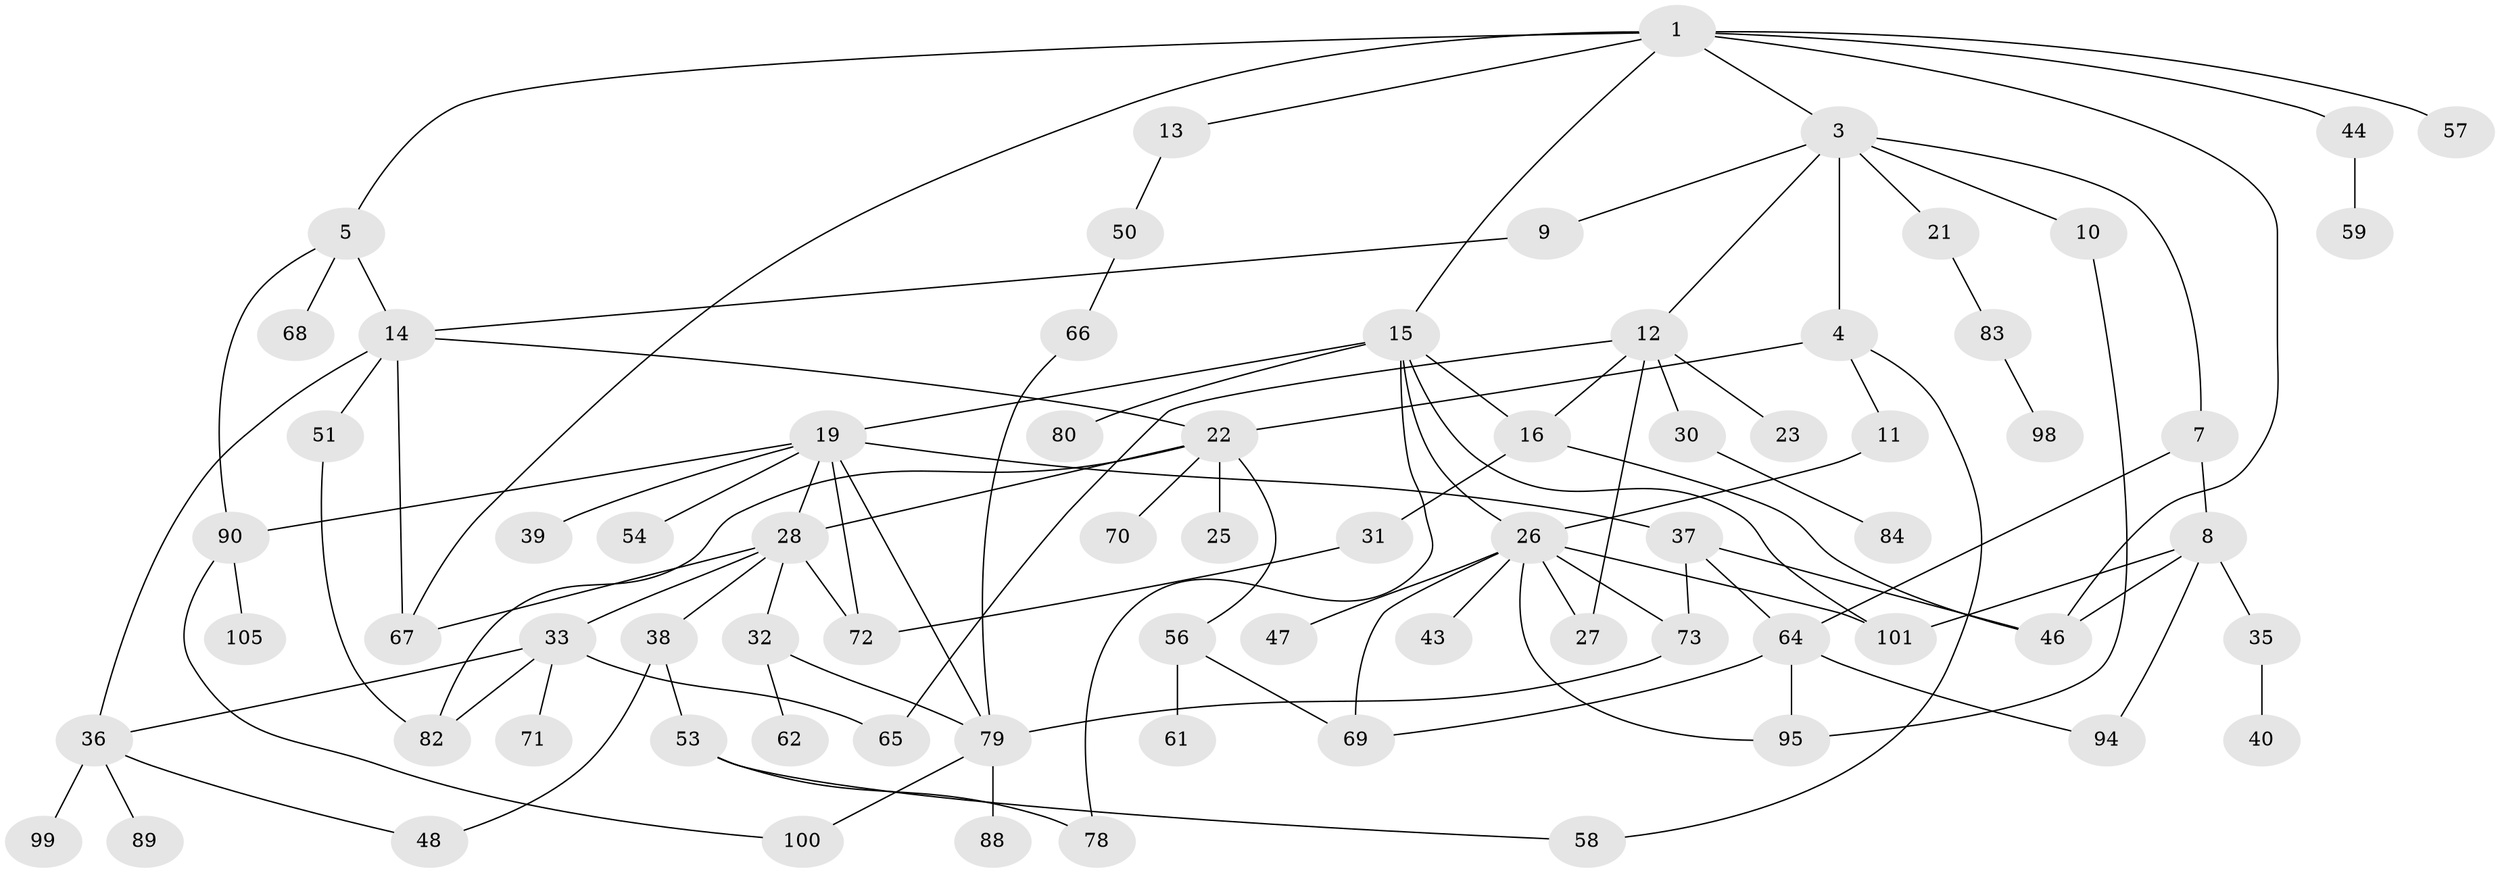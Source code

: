 // original degree distribution, {7: 0.02830188679245283, 3: 0.18867924528301888, 4: 0.11320754716981132, 2: 0.32075471698113206, 6: 0.018867924528301886, 5: 0.05660377358490566, 8: 0.018867924528301886, 1: 0.25471698113207547}
// Generated by graph-tools (version 1.1) at 2025/10/02/27/25 16:10:51]
// undirected, 73 vertices, 106 edges
graph export_dot {
graph [start="1"]
  node [color=gray90,style=filled];
  1 [super="+2"];
  3 [super="+6"];
  4 [super="+34"];
  5;
  7;
  8 [super="+17"];
  9;
  10;
  11;
  12 [super="+18"];
  13;
  14 [super="+42"];
  15 [super="+20"];
  16 [super="+74"];
  19 [super="+49"];
  21;
  22 [super="+24"];
  23;
  25;
  26 [super="+41"];
  27 [super="+52"];
  28 [super="+29"];
  30;
  31 [super="+92"];
  32 [super="+93"];
  33 [super="+55"];
  35 [super="+97"];
  36 [super="+60"];
  37 [super="+45"];
  38;
  39;
  40;
  43;
  44;
  46 [super="+63"];
  47;
  48 [super="+91"];
  50;
  51;
  53;
  54;
  56 [super="+87"];
  57;
  58 [super="+86"];
  59;
  61 [super="+75"];
  62;
  64 [super="+85"];
  65;
  66 [super="+76"];
  67 [super="+77"];
  68;
  69;
  70;
  71;
  72;
  73 [super="+104"];
  78;
  79 [super="+81"];
  80;
  82;
  83 [super="+96"];
  84;
  88;
  89;
  90;
  94;
  95 [super="+103"];
  98;
  99;
  100 [super="+102"];
  101;
  105 [super="+106"];
  1 -- 3;
  1 -- 5;
  1 -- 13;
  1 -- 44;
  1 -- 57;
  1 -- 15;
  1 -- 46;
  1 -- 67;
  3 -- 4;
  3 -- 7;
  3 -- 9;
  3 -- 10;
  3 -- 21;
  3 -- 12;
  4 -- 11;
  4 -- 22 [weight=2];
  4 -- 58;
  5 -- 14;
  5 -- 68;
  5 -- 90;
  7 -- 8;
  7 -- 64;
  8 -- 35 [weight=2];
  8 -- 101;
  8 -- 94;
  8 -- 46;
  9 -- 14;
  10 -- 95;
  11 -- 26;
  12 -- 23;
  12 -- 27;
  12 -- 30;
  12 -- 65;
  12 -- 16;
  13 -- 50;
  14 -- 36;
  14 -- 51;
  14 -- 22;
  14 -- 67;
  15 -- 16;
  15 -- 19;
  15 -- 80;
  15 -- 26;
  15 -- 101;
  15 -- 78;
  16 -- 31;
  16 -- 46;
  19 -- 28;
  19 -- 37;
  19 -- 39;
  19 -- 54;
  19 -- 79;
  19 -- 90;
  19 -- 72;
  21 -- 83;
  22 -- 25;
  22 -- 56;
  22 -- 70;
  22 -- 82;
  22 -- 28;
  26 -- 43;
  26 -- 47;
  26 -- 73;
  26 -- 95;
  26 -- 69;
  26 -- 101;
  26 -- 27;
  28 -- 38;
  28 -- 67;
  28 -- 72;
  28 -- 33;
  28 -- 32;
  30 -- 84;
  31 -- 72;
  32 -- 62;
  32 -- 79;
  33 -- 65;
  33 -- 71;
  33 -- 36;
  33 -- 82;
  35 -- 40;
  36 -- 99;
  36 -- 48;
  36 -- 89;
  37 -- 73;
  37 -- 64;
  37 -- 46;
  38 -- 48;
  38 -- 53;
  44 -- 59;
  50 -- 66;
  51 -- 82;
  53 -- 78;
  53 -- 58;
  56 -- 61;
  56 -- 69;
  64 -- 69;
  64 -- 94;
  64 -- 95;
  66 -- 79;
  73 -- 79;
  79 -- 88;
  79 -- 100;
  83 -- 98;
  90 -- 105;
  90 -- 100;
}
